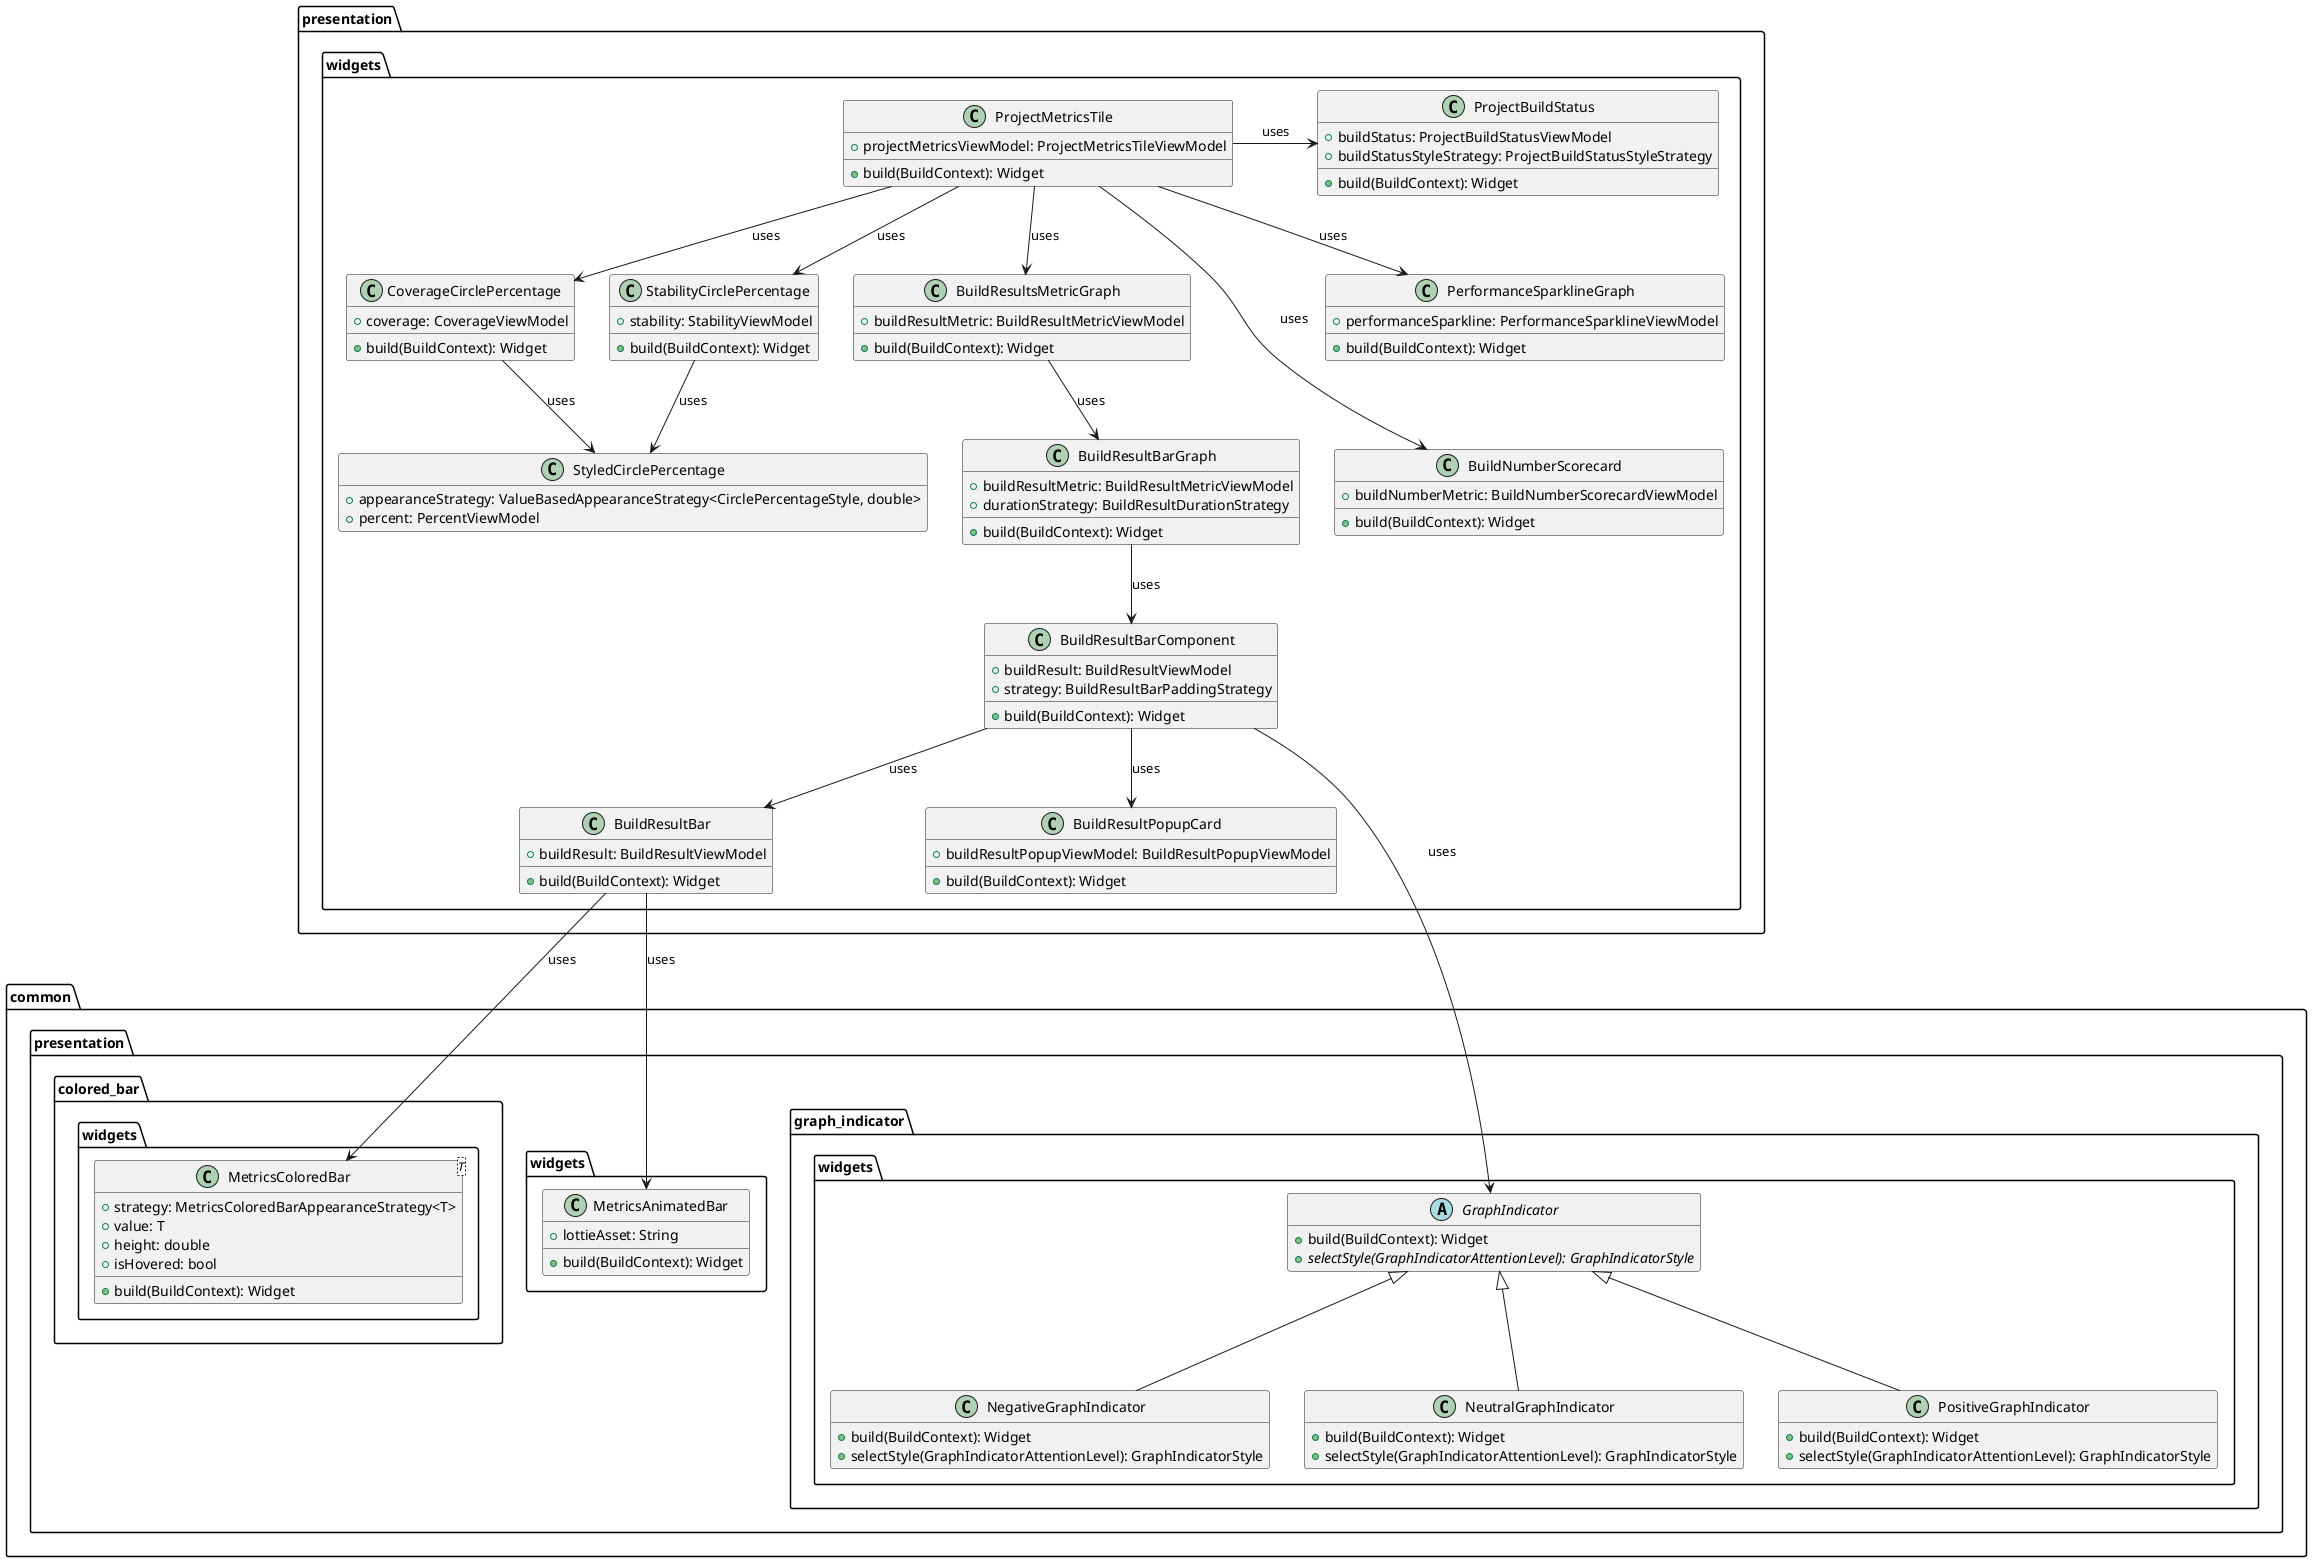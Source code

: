 @startuml presentation_layer_class_diagram
'https://plantuml.com/class-diagram

hide empty members

package presentation {
    package widgets as PW {
        class ProjectMetricsTile {
            + projectMetricsViewModel: ProjectMetricsTileViewModel
            + build(BuildContext): Widget
        }

        class ProjectBuildStatus {
            + buildStatus: ProjectBuildStatusViewModel
            + buildStatusStyleStrategy: ProjectBuildStatusStyleStrategy
            + build(BuildContext): Widget
        }

        class BuildResultsMetricGraph {
            + buildResultMetric: BuildResultMetricViewModel
            + build(BuildContext): Widget
        }

        class BuildResultBarGraph {
            + buildResultMetric: BuildResultMetricViewModel
            + durationStrategy: BuildResultDurationStrategy
            + build(BuildContext): Widget
        }

        class BuildResultBarComponent {
            + buildResult: BuildResultViewModel
            + strategy: BuildResultBarPaddingStrategy
            + build(BuildContext): Widget
        }

        class BuildResultBar {
            + buildResult: BuildResultViewModel
            + build(BuildContext): Widget
        }

        class BuildResultPopupCard {
            + buildResultPopupViewModel: BuildResultPopupViewModel
            + build(BuildContext): Widget
        }

        class PerformanceSparklineGraph {
            + performanceSparkline: PerformanceSparklineViewModel
            + build(BuildContext): Widget
        }

        class BuildNumberScorecard {
            + buildNumberMetric: BuildNumberScorecardViewModel
            + build(BuildContext): Widget
        }

        class StabilityCirclePercentage {
            + stability: StabilityViewModel
            + build(BuildContext): Widget
        }

        class CoverageCirclePercentage {
            + coverage: CoverageViewModel
            + build(BuildContext): Widget
        }

        class StyledCirclePercentage {
            + appearanceStrategy: ValueBasedAppearanceStrategy<CirclePercentageStyle, double>
            + percent: PercentViewModel
        }

        ProjectMetricsTile -right-> ProjectBuildStatus: uses
        ProjectMetricsTile -right-> PerformanceSparklineGraph: uses
        ProjectMetricsTile -right-> BuildNumberScorecard: uses
        ProjectMetricsTile --> BuildResultsMetricGraph: uses
        ProjectMetricsTile --> StabilityCirclePercentage: uses
        ProjectMetricsTile --> CoverageCirclePercentage: uses

        ProjectBuildStatus -[hidden]down-> PerformanceSparklineGraph
        PerformanceSparklineGraph -[hidden]down-> BuildNumberScorecard

        StabilityCirclePercentage --> StyledCirclePercentage: uses
        CoverageCirclePercentage --> StyledCirclePercentage: uses

        BuildResultsMetricGraph --> BuildResultBarGraph: uses
        BuildResultBarGraph --> BuildResultBarComponent: uses
        BuildResultBarComponent --> BuildResultPopupCard: uses
        BuildResultBarComponent --> BuildResultBar: uses
    }
}

package common.presentation {
    package colored_bar.widgets {
        class MetricsColoredBar<T> {
            + strategy: MetricsColoredBarAppearanceStrategy<T>
            + value: T
            + height: double
            + isHovered: bool
            + build(BuildContext): Widget
        }
    }

    package graph_indicator.widgets {
        abstract class GraphIndicator {
            + build(BuildContext): Widget
            + {abstract} selectStyle(GraphIndicatorAttentionLevel): GraphIndicatorStyle
        }

        class NegativeGraphIndicator extends GraphIndicator {
            + build(BuildContext): Widget
            + selectStyle(GraphIndicatorAttentionLevel): GraphIndicatorStyle
        }

        class NeutralGraphIndicator extends GraphIndicator {
            + build(BuildContext): Widget
            + selectStyle(GraphIndicatorAttentionLevel): GraphIndicatorStyle
        }

        class PositiveGraphIndicator extends GraphIndicator {
            + build(BuildContext): Widget
            + selectStyle(GraphIndicatorAttentionLevel): GraphIndicatorStyle
        }
    }

    package widgets {
        class MetricsAnimatedBar {
            + lottieAsset: String
            + build(BuildContext): Widget
        }
    }
}

BuildResultBar -down-> MetricsColoredBar: uses
BuildResultBar -down-> MetricsAnimatedBar: uses
BuildResultBarComponent -down-> GraphIndicator: uses

@enduml
